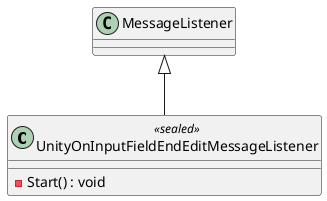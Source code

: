 @startuml
class UnityOnInputFieldEndEditMessageListener <<sealed>> {
    - Start() : void
}
MessageListener <|-- UnityOnInputFieldEndEditMessageListener
@enduml
